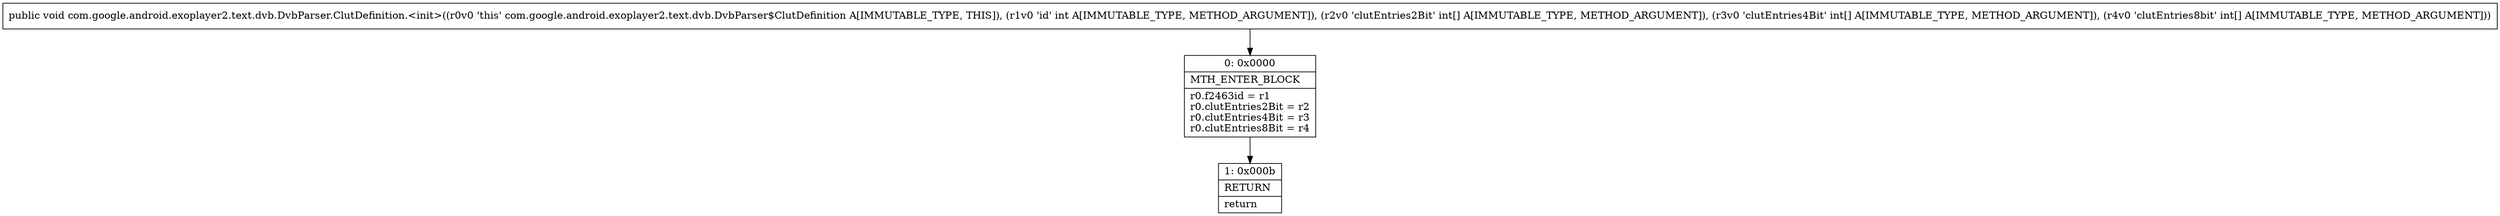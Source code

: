 digraph "CFG forcom.google.android.exoplayer2.text.dvb.DvbParser.ClutDefinition.\<init\>(I[I[I[I)V" {
Node_0 [shape=record,label="{0\:\ 0x0000|MTH_ENTER_BLOCK\l|r0.f2463id = r1\lr0.clutEntries2Bit = r2\lr0.clutEntries4Bit = r3\lr0.clutEntries8Bit = r4\l}"];
Node_1 [shape=record,label="{1\:\ 0x000b|RETURN\l|return\l}"];
MethodNode[shape=record,label="{public void com.google.android.exoplayer2.text.dvb.DvbParser.ClutDefinition.\<init\>((r0v0 'this' com.google.android.exoplayer2.text.dvb.DvbParser$ClutDefinition A[IMMUTABLE_TYPE, THIS]), (r1v0 'id' int A[IMMUTABLE_TYPE, METHOD_ARGUMENT]), (r2v0 'clutEntries2Bit' int[] A[IMMUTABLE_TYPE, METHOD_ARGUMENT]), (r3v0 'clutEntries4Bit' int[] A[IMMUTABLE_TYPE, METHOD_ARGUMENT]), (r4v0 'clutEntries8bit' int[] A[IMMUTABLE_TYPE, METHOD_ARGUMENT])) }"];
MethodNode -> Node_0;
Node_0 -> Node_1;
}

